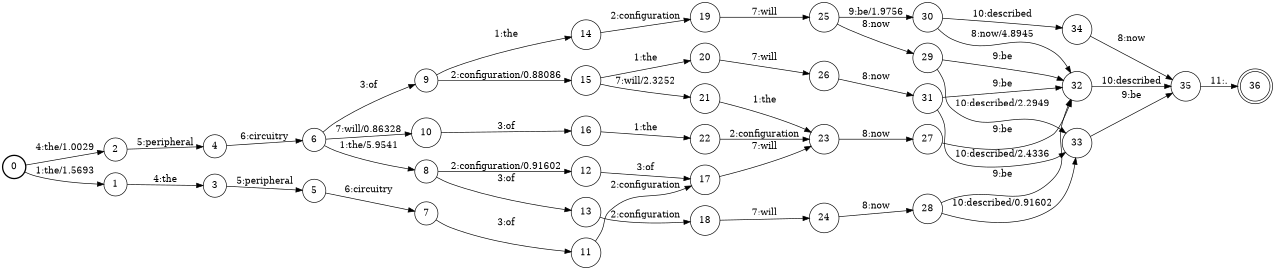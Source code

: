 digraph FST {
rankdir = LR;
size = "8.5,11";
label = "";
center = 1;
orientation = Portrait;
ranksep = "0.4";
nodesep = "0.25";
0 [label = "0", shape = circle, style = bold, fontsize = 14]
	0 -> 1 [label = "1:the/1.5693", fontsize = 14];
	0 -> 2 [label = "4:the/1.0029", fontsize = 14];
1 [label = "1", shape = circle, style = solid, fontsize = 14]
	1 -> 3 [label = "4:the", fontsize = 14];
2 [label = "2", shape = circle, style = solid, fontsize = 14]
	2 -> 4 [label = "5:peripheral", fontsize = 14];
3 [label = "3", shape = circle, style = solid, fontsize = 14]
	3 -> 5 [label = "5:peripheral", fontsize = 14];
4 [label = "4", shape = circle, style = solid, fontsize = 14]
	4 -> 6 [label = "6:circuitry", fontsize = 14];
5 [label = "5", shape = circle, style = solid, fontsize = 14]
	5 -> 7 [label = "6:circuitry", fontsize = 14];
6 [label = "6", shape = circle, style = solid, fontsize = 14]
	6 -> 9 [label = "3:of", fontsize = 14];
	6 -> 8 [label = "1:the/5.9541", fontsize = 14];
	6 -> 10 [label = "7:will/0.86328", fontsize = 14];
7 [label = "7", shape = circle, style = solid, fontsize = 14]
	7 -> 11 [label = "3:of", fontsize = 14];
8 [label = "8", shape = circle, style = solid, fontsize = 14]
	8 -> 12 [label = "2:configuration/0.91602", fontsize = 14];
	8 -> 13 [label = "3:of", fontsize = 14];
9 [label = "9", shape = circle, style = solid, fontsize = 14]
	9 -> 15 [label = "2:configuration/0.88086", fontsize = 14];
	9 -> 14 [label = "1:the", fontsize = 14];
10 [label = "10", shape = circle, style = solid, fontsize = 14]
	10 -> 16 [label = "3:of", fontsize = 14];
11 [label = "11", shape = circle, style = solid, fontsize = 14]
	11 -> 17 [label = "2:configuration", fontsize = 14];
12 [label = "12", shape = circle, style = solid, fontsize = 14]
	12 -> 17 [label = "3:of", fontsize = 14];
13 [label = "13", shape = circle, style = solid, fontsize = 14]
	13 -> 18 [label = "2:configuration", fontsize = 14];
14 [label = "14", shape = circle, style = solid, fontsize = 14]
	14 -> 19 [label = "2:configuration", fontsize = 14];
15 [label = "15", shape = circle, style = solid, fontsize = 14]
	15 -> 20 [label = "1:the", fontsize = 14];
	15 -> 21 [label = "7:will/2.3252", fontsize = 14];
16 [label = "16", shape = circle, style = solid, fontsize = 14]
	16 -> 22 [label = "1:the", fontsize = 14];
17 [label = "17", shape = circle, style = solid, fontsize = 14]
	17 -> 23 [label = "7:will", fontsize = 14];
18 [label = "18", shape = circle, style = solid, fontsize = 14]
	18 -> 24 [label = "7:will", fontsize = 14];
19 [label = "19", shape = circle, style = solid, fontsize = 14]
	19 -> 25 [label = "7:will", fontsize = 14];
20 [label = "20", shape = circle, style = solid, fontsize = 14]
	20 -> 26 [label = "7:will", fontsize = 14];
21 [label = "21", shape = circle, style = solid, fontsize = 14]
	21 -> 23 [label = "1:the", fontsize = 14];
22 [label = "22", shape = circle, style = solid, fontsize = 14]
	22 -> 23 [label = "2:configuration", fontsize = 14];
23 [label = "23", shape = circle, style = solid, fontsize = 14]
	23 -> 27 [label = "8:now", fontsize = 14];
24 [label = "24", shape = circle, style = solid, fontsize = 14]
	24 -> 28 [label = "8:now", fontsize = 14];
25 [label = "25", shape = circle, style = solid, fontsize = 14]
	25 -> 29 [label = "8:now", fontsize = 14];
	25 -> 30 [label = "9:be/1.9756", fontsize = 14];
26 [label = "26", shape = circle, style = solid, fontsize = 14]
	26 -> 31 [label = "8:now", fontsize = 14];
27 [label = "27", shape = circle, style = solid, fontsize = 14]
	27 -> 32 [label = "9:be", fontsize = 14];
28 [label = "28", shape = circle, style = solid, fontsize = 14]
	28 -> 32 [label = "9:be", fontsize = 14];
	28 -> 33 [label = "10:described/0.91602", fontsize = 14];
29 [label = "29", shape = circle, style = solid, fontsize = 14]
	29 -> 32 [label = "9:be", fontsize = 14];
	29 -> 33 [label = "10:described/2.2949", fontsize = 14];
30 [label = "30", shape = circle, style = solid, fontsize = 14]
	30 -> 32 [label = "8:now/4.8945", fontsize = 14];
	30 -> 34 [label = "10:described", fontsize = 14];
31 [label = "31", shape = circle, style = solid, fontsize = 14]
	31 -> 32 [label = "9:be", fontsize = 14];
	31 -> 33 [label = "10:described/2.4336", fontsize = 14];
32 [label = "32", shape = circle, style = solid, fontsize = 14]
	32 -> 35 [label = "10:described", fontsize = 14];
33 [label = "33", shape = circle, style = solid, fontsize = 14]
	33 -> 35 [label = "9:be", fontsize = 14];
34 [label = "34", shape = circle, style = solid, fontsize = 14]
	34 -> 35 [label = "8:now", fontsize = 14];
35 [label = "35", shape = circle, style = solid, fontsize = 14]
	35 -> 36 [label = "11:.", fontsize = 14];
36 [label = "36", shape = doublecircle, style = solid, fontsize = 14]
}
